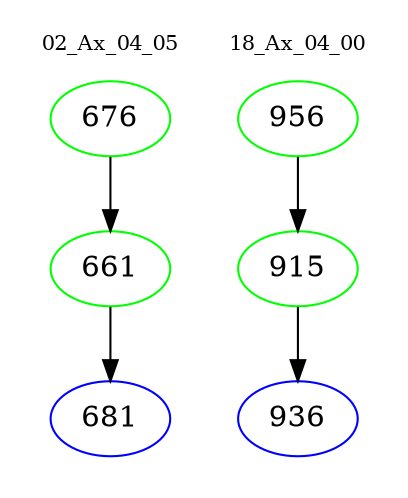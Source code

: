 digraph{
subgraph cluster_0 {
color = white
label = "02_Ax_04_05";
fontsize=10;
T0_676 [label="676", color="green"]
T0_676 -> T0_661 [color="black"]
T0_661 [label="661", color="green"]
T0_661 -> T0_681 [color="black"]
T0_681 [label="681", color="blue"]
}
subgraph cluster_1 {
color = white
label = "18_Ax_04_00";
fontsize=10;
T1_956 [label="956", color="green"]
T1_956 -> T1_915 [color="black"]
T1_915 [label="915", color="green"]
T1_915 -> T1_936 [color="black"]
T1_936 [label="936", color="blue"]
}
}
